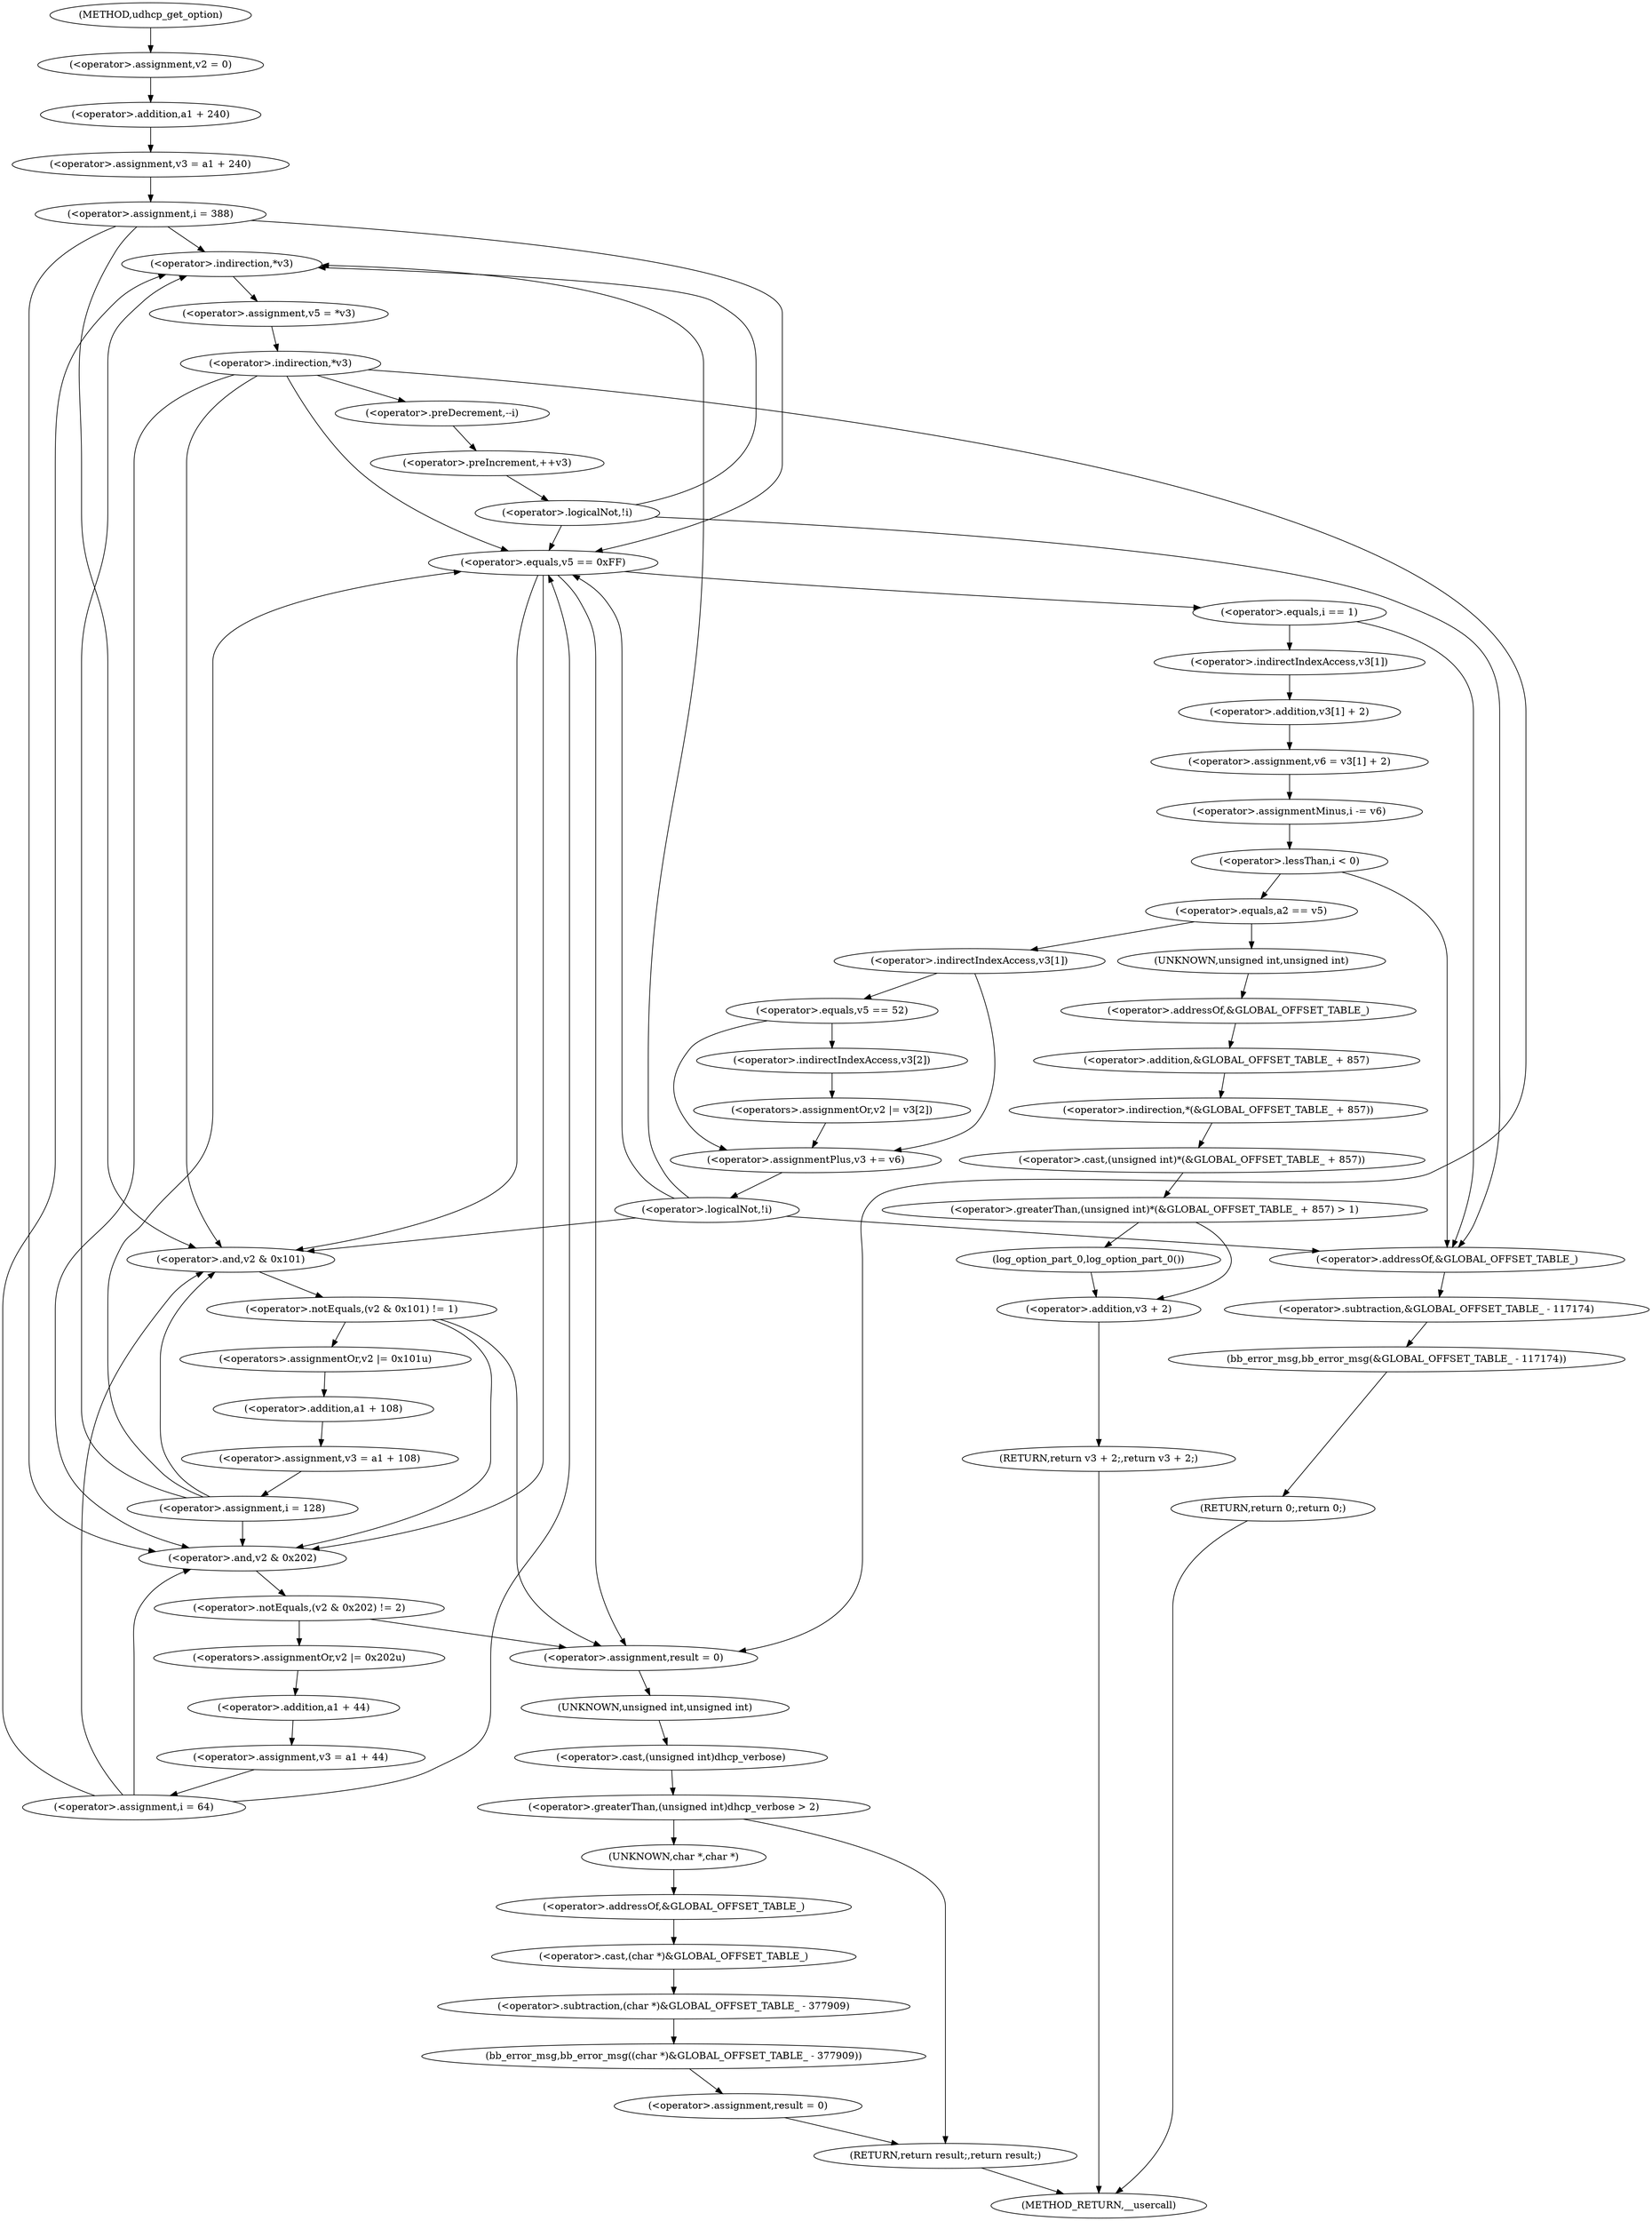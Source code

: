 digraph udhcp_get_option {  
"1000117" [label = "(<operator>.assignment,v2 = 0)" ]
"1000120" [label = "(<operator>.assignment,v3 = a1 + 240)" ]
"1000122" [label = "(<operator>.addition,a1 + 240)" ]
"1000126" [label = "(<operator>.assignment,i = 388)" ]
"1000129" [label = "(<operator>.assignment,i = 64)" ]
"1000142" [label = "(<operator>.assignment,v5 = *v3)" ]
"1000144" [label = "(<operator>.indirection,*v3)" ]
"1000147" [label = "(<operator>.indirection,*v3)" ]
"1000150" [label = "(<operator>.preDecrement,--i)" ]
"1000152" [label = "(<operator>.preIncrement,++v3)" ]
"1000155" [label = "(<operator>.logicalNot,!i)" ]
"1000159" [label = "(<operator>.equals,v5 == 0xFF)" ]
"1000164" [label = "(<operator>.equals,i == 1)" ]
"1000168" [label = "(<operator>.assignment,v6 = v3[1] + 2)" ]
"1000170" [label = "(<operator>.addition,v3[1] + 2)" ]
"1000171" [label = "(<operator>.indirectIndexAccess,v3[1])" ]
"1000175" [label = "(<operator>.assignmentMinus,i -= v6)" ]
"1000179" [label = "(<operator>.lessThan,i < 0)" ]
"1000184" [label = "(<operator>.equals,a2 == v5)" ]
"1000189" [label = "(<operator>.greaterThan,(unsigned int)*(&GLOBAL_OFFSET_TABLE_ + 857) > 1)" ]
"1000190" [label = "(<operator>.cast,(unsigned int)*(&GLOBAL_OFFSET_TABLE_ + 857))" ]
"1000191" [label = "(UNKNOWN,unsigned int,unsigned int)" ]
"1000192" [label = "(<operator>.indirection,*(&GLOBAL_OFFSET_TABLE_ + 857))" ]
"1000193" [label = "(<operator>.addition,&GLOBAL_OFFSET_TABLE_ + 857)" ]
"1000194" [label = "(<operator>.addressOf,&GLOBAL_OFFSET_TABLE_)" ]
"1000198" [label = "(log_option_part_0,log_option_part_0())" ]
"1000199" [label = "(RETURN,return v3 + 2;,return v3 + 2;)" ]
"1000200" [label = "(<operator>.addition,v3 + 2)" ]
"1000204" [label = "(<operator>.indirectIndexAccess,v3[1])" ]
"1000209" [label = "(<operator>.equals,v5 == 52)" ]
"1000212" [label = "(<operators>.assignmentOr,v2 |= v3[2])" ]
"1000214" [label = "(<operator>.indirectIndexAccess,v3[2])" ]
"1000217" [label = "(<operator>.assignmentPlus,v3 += v6)" ]
"1000221" [label = "(<operator>.logicalNot,!i)" ]
"1000225" [label = "(bb_error_msg,bb_error_msg(&GLOBAL_OFFSET_TABLE_ - 117174))" ]
"1000226" [label = "(<operator>.subtraction,&GLOBAL_OFFSET_TABLE_ - 117174)" ]
"1000227" [label = "(<operator>.addressOf,&GLOBAL_OFFSET_TABLE_)" ]
"1000230" [label = "(RETURN,return 0;,return 0;)" ]
"1000233" [label = "(<operator>.notEquals,(v2 & 0x101) != 1)" ]
"1000234" [label = "(<operator>.and,v2 & 0x101)" ]
"1000239" [label = "(<operators>.assignmentOr,v2 |= 0x101u)" ]
"1000242" [label = "(<operator>.assignment,v3 = a1 + 108)" ]
"1000244" [label = "(<operator>.addition,a1 + 108)" ]
"1000247" [label = "(<operator>.assignment,i = 128)" ]
"1000251" [label = "(<operator>.notEquals,(v2 & 0x202) != 2)" ]
"1000252" [label = "(<operator>.and,v2 & 0x202)" ]
"1000257" [label = "(<operators>.assignmentOr,v2 |= 0x202u)" ]
"1000260" [label = "(<operator>.assignment,v3 = a1 + 44)" ]
"1000262" [label = "(<operator>.addition,a1 + 44)" ]
"1000265" [label = "(<operator>.assignment,result = 0)" ]
"1000269" [label = "(<operator>.greaterThan,(unsigned int)dhcp_verbose > 2)" ]
"1000270" [label = "(<operator>.cast,(unsigned int)dhcp_verbose)" ]
"1000271" [label = "(UNKNOWN,unsigned int,unsigned int)" ]
"1000275" [label = "(bb_error_msg,bb_error_msg((char *)&GLOBAL_OFFSET_TABLE_ - 377909))" ]
"1000276" [label = "(<operator>.subtraction,(char *)&GLOBAL_OFFSET_TABLE_ - 377909)" ]
"1000277" [label = "(<operator>.cast,(char *)&GLOBAL_OFFSET_TABLE_)" ]
"1000278" [label = "(UNKNOWN,char *,char *)" ]
"1000279" [label = "(<operator>.addressOf,&GLOBAL_OFFSET_TABLE_)" ]
"1000282" [label = "(<operator>.assignment,result = 0)" ]
"1000285" [label = "(RETURN,return result;,return result;)" ]
"1000107" [label = "(METHOD,udhcp_get_option)" ]
"1000287" [label = "(METHOD_RETURN,__usercall)" ]
  "1000117" -> "1000122" 
  "1000120" -> "1000126" 
  "1000122" -> "1000120" 
  "1000126" -> "1000144" 
  "1000126" -> "1000159" 
  "1000126" -> "1000234" 
  "1000126" -> "1000252" 
  "1000129" -> "1000144" 
  "1000129" -> "1000159" 
  "1000129" -> "1000234" 
  "1000129" -> "1000252" 
  "1000142" -> "1000147" 
  "1000144" -> "1000142" 
  "1000147" -> "1000159" 
  "1000147" -> "1000234" 
  "1000147" -> "1000252" 
  "1000147" -> "1000265" 
  "1000147" -> "1000150" 
  "1000150" -> "1000152" 
  "1000152" -> "1000155" 
  "1000155" -> "1000144" 
  "1000155" -> "1000159" 
  "1000155" -> "1000227" 
  "1000159" -> "1000234" 
  "1000159" -> "1000252" 
  "1000159" -> "1000265" 
  "1000159" -> "1000164" 
  "1000164" -> "1000227" 
  "1000164" -> "1000171" 
  "1000168" -> "1000175" 
  "1000170" -> "1000168" 
  "1000171" -> "1000170" 
  "1000175" -> "1000179" 
  "1000179" -> "1000227" 
  "1000179" -> "1000184" 
  "1000184" -> "1000191" 
  "1000184" -> "1000204" 
  "1000189" -> "1000198" 
  "1000189" -> "1000200" 
  "1000190" -> "1000189" 
  "1000191" -> "1000194" 
  "1000192" -> "1000190" 
  "1000193" -> "1000192" 
  "1000194" -> "1000193" 
  "1000198" -> "1000200" 
  "1000199" -> "1000287" 
  "1000200" -> "1000199" 
  "1000204" -> "1000209" 
  "1000204" -> "1000217" 
  "1000209" -> "1000214" 
  "1000209" -> "1000217" 
  "1000212" -> "1000217" 
  "1000214" -> "1000212" 
  "1000217" -> "1000221" 
  "1000221" -> "1000144" 
  "1000221" -> "1000159" 
  "1000221" -> "1000234" 
  "1000221" -> "1000227" 
  "1000225" -> "1000230" 
  "1000226" -> "1000225" 
  "1000227" -> "1000226" 
  "1000230" -> "1000287" 
  "1000233" -> "1000252" 
  "1000233" -> "1000265" 
  "1000233" -> "1000239" 
  "1000234" -> "1000233" 
  "1000239" -> "1000244" 
  "1000242" -> "1000247" 
  "1000244" -> "1000242" 
  "1000247" -> "1000144" 
  "1000247" -> "1000159" 
  "1000247" -> "1000234" 
  "1000247" -> "1000252" 
  "1000251" -> "1000265" 
  "1000251" -> "1000257" 
  "1000252" -> "1000251" 
  "1000257" -> "1000262" 
  "1000260" -> "1000129" 
  "1000262" -> "1000260" 
  "1000265" -> "1000271" 
  "1000269" -> "1000278" 
  "1000269" -> "1000285" 
  "1000270" -> "1000269" 
  "1000271" -> "1000270" 
  "1000275" -> "1000282" 
  "1000276" -> "1000275" 
  "1000277" -> "1000276" 
  "1000278" -> "1000279" 
  "1000279" -> "1000277" 
  "1000282" -> "1000285" 
  "1000285" -> "1000287" 
  "1000107" -> "1000117" 
}
